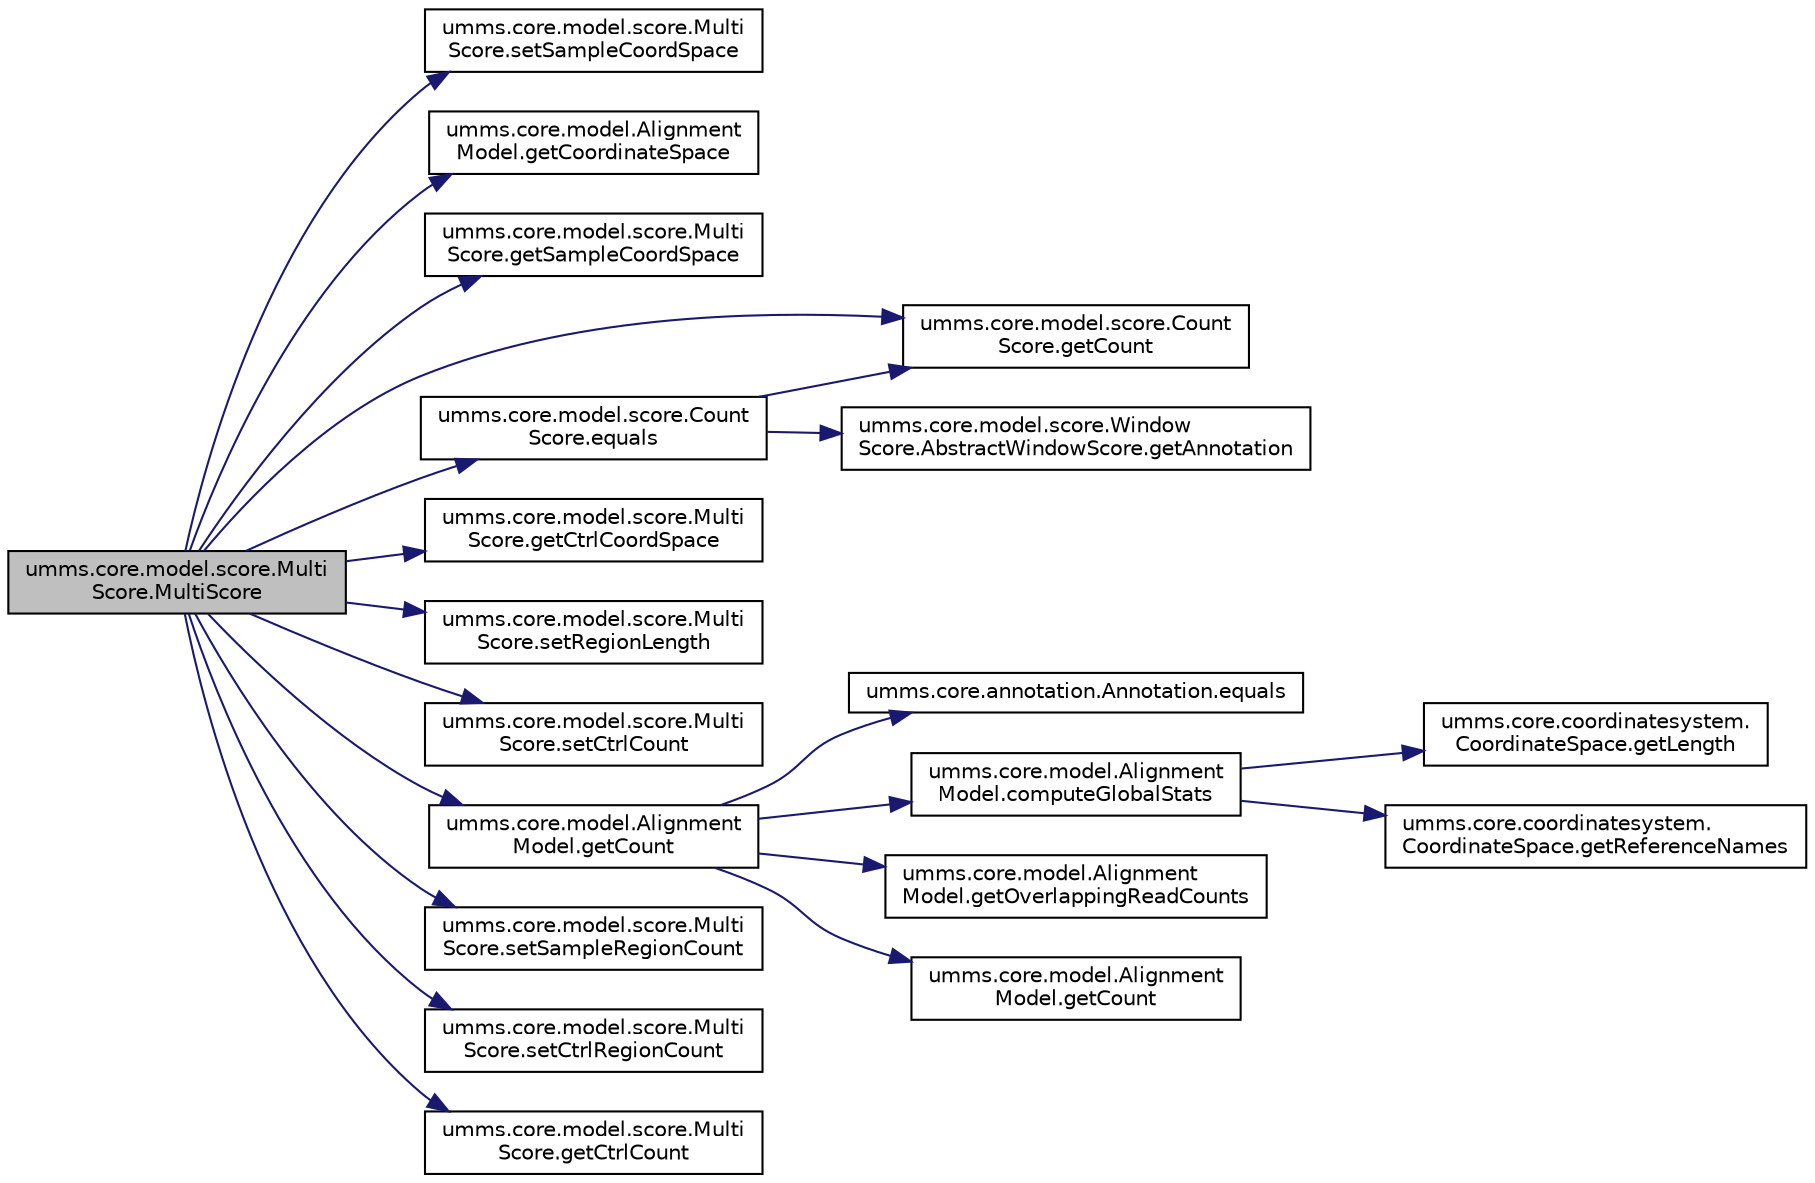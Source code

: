 digraph "umms.core.model.score.MultiScore.MultiScore"
{
  edge [fontname="Helvetica",fontsize="10",labelfontname="Helvetica",labelfontsize="10"];
  node [fontname="Helvetica",fontsize="10",shape=record];
  rankdir="LR";
  Node1 [label="umms.core.model.score.Multi\lScore.MultiScore",height=0.2,width=0.4,color="black", fillcolor="grey75", style="filled" fontcolor="black"];
  Node1 -> Node2 [color="midnightblue",fontsize="10",style="solid",fontname="Helvetica"];
  Node2 [label="umms.core.model.score.Multi\lScore.setSampleCoordSpace",height=0.2,width=0.4,color="black", fillcolor="white", style="filled",URL="$classumms_1_1core_1_1model_1_1score_1_1_multi_score.html#aba6b9a6517ac4e978ef082acdbe470c1"];
  Node1 -> Node3 [color="midnightblue",fontsize="10",style="solid",fontname="Helvetica"];
  Node3 [label="umms.core.model.Alignment\lModel.getCoordinateSpace",height=0.2,width=0.4,color="black", fillcolor="white", style="filled",URL="$classumms_1_1core_1_1model_1_1_alignment_model.html#a411c3f236c894f9df07ad4001f315d5f"];
  Node1 -> Node4 [color="midnightblue",fontsize="10",style="solid",fontname="Helvetica"];
  Node4 [label="umms.core.model.score.Multi\lScore.getSampleCoordSpace",height=0.2,width=0.4,color="black", fillcolor="white", style="filled",URL="$classumms_1_1core_1_1model_1_1score_1_1_multi_score.html#ac5835952a0c41b13c469808d426f2d25"];
  Node1 -> Node5 [color="midnightblue",fontsize="10",style="solid",fontname="Helvetica"];
  Node5 [label="umms.core.model.score.Count\lScore.equals",height=0.2,width=0.4,color="black", fillcolor="white", style="filled",URL="$classumms_1_1core_1_1model_1_1score_1_1_count_score.html#a183b9a1417706e9b6af345d6bf8cd33c"];
  Node5 -> Node6 [color="midnightblue",fontsize="10",style="solid",fontname="Helvetica"];
  Node6 [label="umms.core.model.score.Count\lScore.getCount",height=0.2,width=0.4,color="black", fillcolor="white", style="filled",URL="$classumms_1_1core_1_1model_1_1score_1_1_count_score.html#a906acf2141cba6fab150c85de37ca2b5"];
  Node5 -> Node7 [color="midnightblue",fontsize="10",style="solid",fontname="Helvetica"];
  Node7 [label="umms.core.model.score.Window\lScore.AbstractWindowScore.getAnnotation",height=0.2,width=0.4,color="black", fillcolor="white", style="filled",URL="$classumms_1_1core_1_1model_1_1score_1_1_window_score_1_1_abstract_window_score.html#a1005010d00c6d09f70b39da815c3ee38"];
  Node1 -> Node8 [color="midnightblue",fontsize="10",style="solid",fontname="Helvetica"];
  Node8 [label="umms.core.model.score.Multi\lScore.getCtrlCoordSpace",height=0.2,width=0.4,color="black", fillcolor="white", style="filled",URL="$classumms_1_1core_1_1model_1_1score_1_1_multi_score.html#ae9e83e53efa37b7da7494b6d331e5c42"];
  Node1 -> Node9 [color="midnightblue",fontsize="10",style="solid",fontname="Helvetica"];
  Node9 [label="umms.core.model.score.Multi\lScore.setRegionLength",height=0.2,width=0.4,color="black", fillcolor="white", style="filled",URL="$classumms_1_1core_1_1model_1_1score_1_1_multi_score.html#a612072d77935b81ca8bb0295ee95115d"];
  Node1 -> Node10 [color="midnightblue",fontsize="10",style="solid",fontname="Helvetica"];
  Node10 [label="umms.core.model.score.Multi\lScore.setCtrlCount",height=0.2,width=0.4,color="black", fillcolor="white", style="filled",URL="$classumms_1_1core_1_1model_1_1score_1_1_multi_score.html#a7c8b8a89df6913ec391ecbc21328b6b0"];
  Node1 -> Node11 [color="midnightblue",fontsize="10",style="solid",fontname="Helvetica"];
  Node11 [label="umms.core.model.Alignment\lModel.getCount",height=0.2,width=0.4,color="black", fillcolor="white", style="filled",URL="$classumms_1_1core_1_1model_1_1_alignment_model.html#a928a086e1ce54468cf0fd582e32f404d"];
  Node11 -> Node12 [color="midnightblue",fontsize="10",style="solid",fontname="Helvetica"];
  Node12 [label="umms.core.annotation.Annotation.equals",height=0.2,width=0.4,color="black", fillcolor="white", style="filled",URL="$interfaceumms_1_1core_1_1annotation_1_1_annotation.html#a0515e1f20b4e9e913b4f7f329a6c11ad"];
  Node11 -> Node13 [color="midnightblue",fontsize="10",style="solid",fontname="Helvetica"];
  Node13 [label="umms.core.model.Alignment\lModel.computeGlobalStats",height=0.2,width=0.4,color="black", fillcolor="white", style="filled",URL="$classumms_1_1core_1_1model_1_1_alignment_model.html#ae1bdf3b93c959ea459a07c8b781913c9"];
  Node13 -> Node14 [color="midnightblue",fontsize="10",style="solid",fontname="Helvetica"];
  Node14 [label="umms.core.coordinatesystem.\lCoordinateSpace.getLength",height=0.2,width=0.4,color="black", fillcolor="white", style="filled",URL="$interfaceumms_1_1core_1_1coordinatesystem_1_1_coordinate_space.html#a5a1a16d1a6043ea09efe1084b5a9c84c"];
  Node13 -> Node15 [color="midnightblue",fontsize="10",style="solid",fontname="Helvetica"];
  Node15 [label="umms.core.coordinatesystem.\lCoordinateSpace.getReferenceNames",height=0.2,width=0.4,color="black", fillcolor="white", style="filled",URL="$interfaceumms_1_1core_1_1coordinatesystem_1_1_coordinate_space.html#ac00dc2e5986d067615d65301bc93a63b"];
  Node11 -> Node16 [color="midnightblue",fontsize="10",style="solid",fontname="Helvetica"];
  Node16 [label="umms.core.model.Alignment\lModel.getOverlappingReadCounts",height=0.2,width=0.4,color="black", fillcolor="white", style="filled",URL="$classumms_1_1core_1_1model_1_1_alignment_model.html#a499fbcef653f843914b3c053fd5d2aa5"];
  Node11 -> Node17 [color="midnightblue",fontsize="10",style="solid",fontname="Helvetica"];
  Node17 [label="umms.core.model.Alignment\lModel.getCount",height=0.2,width=0.4,color="black", fillcolor="white", style="filled",URL="$classumms_1_1core_1_1model_1_1_alignment_model.html#aee0c8cba4987e611a68418854a3c903a"];
  Node1 -> Node18 [color="midnightblue",fontsize="10",style="solid",fontname="Helvetica"];
  Node18 [label="umms.core.model.score.Multi\lScore.setSampleRegionCount",height=0.2,width=0.4,color="black", fillcolor="white", style="filled",URL="$classumms_1_1core_1_1model_1_1score_1_1_multi_score.html#aed5f43ead6121b5314edbf0861165631"];
  Node1 -> Node6 [color="midnightblue",fontsize="10",style="solid",fontname="Helvetica"];
  Node1 -> Node19 [color="midnightblue",fontsize="10",style="solid",fontname="Helvetica"];
  Node19 [label="umms.core.model.score.Multi\lScore.setCtrlRegionCount",height=0.2,width=0.4,color="black", fillcolor="white", style="filled",URL="$classumms_1_1core_1_1model_1_1score_1_1_multi_score.html#a8be96706ce0566b740b6f6b72398d418"];
  Node1 -> Node20 [color="midnightblue",fontsize="10",style="solid",fontname="Helvetica"];
  Node20 [label="umms.core.model.score.Multi\lScore.getCtrlCount",height=0.2,width=0.4,color="black", fillcolor="white", style="filled",URL="$classumms_1_1core_1_1model_1_1score_1_1_multi_score.html#a963a7d6c8fd0ce0e23ffcf5c63f00c3a"];
}
